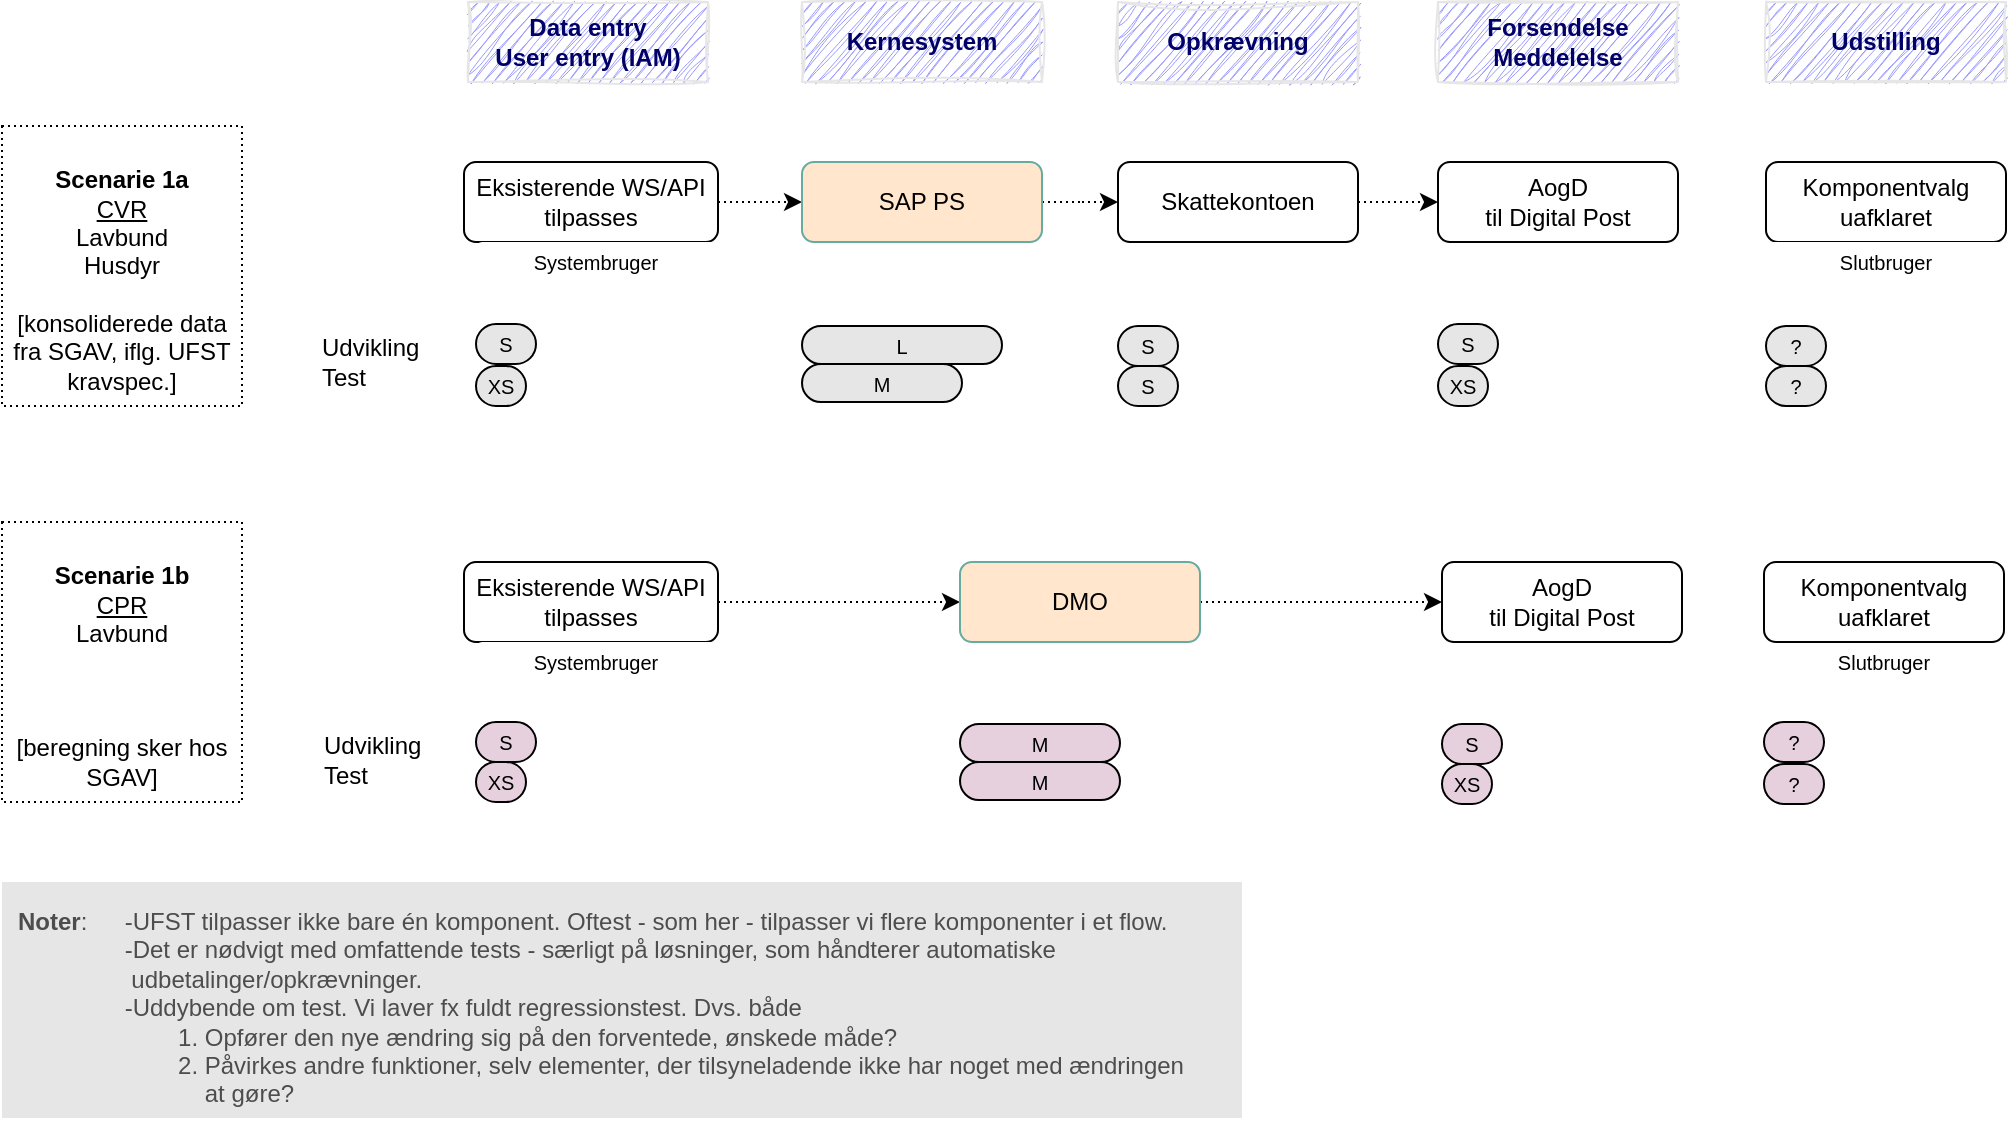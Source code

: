 <mxfile version="26.1.3" pages="2">
  <diagram name="Page-1" id="w52jkF3-wR7kU9HDOXUC">
    <mxGraphModel dx="1434" dy="866" grid="1" gridSize="10" guides="1" tooltips="1" connect="1" arrows="1" fold="1" page="1" pageScale="1" pageWidth="1169" pageHeight="827" math="0" shadow="0">
      <root>
        <mxCell id="0" />
        <mxCell id="1" parent="0" />
        <mxCell id="jPUYg1EqjeXe6Diemlhv-1" value="Data entry&lt;div&gt;User entry (IAM)&lt;/div&gt;" style="rounded=0;whiteSpace=wrap;html=1;fillColor=#9999FF;strokeColor=#E6E6E6;shadow=0;glass=0;sketch=1;curveFitting=1;jiggle=2;fontColor=#000066;fontStyle=1" parent="1" vertex="1">
          <mxGeometry x="273" y="160" width="120" height="40" as="geometry" />
        </mxCell>
        <mxCell id="jPUYg1EqjeXe6Diemlhv-2" value="Kernesystem" style="rounded=0;whiteSpace=wrap;html=1;fillColor=#9999FF;strokeColor=#E6E6E6;shadow=0;glass=0;sketch=1;curveFitting=1;jiggle=2;fontColor=#000066;fontStyle=1" parent="1" vertex="1">
          <mxGeometry x="440" y="160" width="120" height="40" as="geometry" />
        </mxCell>
        <mxCell id="jPUYg1EqjeXe6Diemlhv-3" value="Opkrævning" style="rounded=0;whiteSpace=wrap;html=1;fillColor=#9999FF;strokeColor=#E6E6E6;shadow=0;glass=0;sketch=1;curveFitting=1;jiggle=2;fontColor=#000066;fontStyle=1" parent="1" vertex="1">
          <mxGeometry x="598" y="160" width="120" height="40" as="geometry" />
        </mxCell>
        <mxCell id="jPUYg1EqjeXe6Diemlhv-4" value="Forsendelse&lt;div&gt;Meddelelse&lt;/div&gt;" style="rounded=0;whiteSpace=wrap;html=1;fillColor=#9999FF;strokeColor=#E6E6E6;shadow=0;glass=0;sketch=1;curveFitting=1;jiggle=2;fontColor=#000066;fontStyle=1" parent="1" vertex="1">
          <mxGeometry x="758" y="160" width="120" height="40" as="geometry" />
        </mxCell>
        <mxCell id="jPUYg1EqjeXe6Diemlhv-6" value="Udvikling&lt;div&gt;Test&lt;/div&gt;" style="rounded=0;whiteSpace=wrap;html=1;dashed=1;dashPattern=1 2;align=left;strokeColor=none;fillColor=none;spacing=1;verticalAlign=middle;" parent="1" vertex="1">
          <mxGeometry x="200" y="519" width="70" height="40" as="geometry" />
        </mxCell>
        <mxCell id="I2_qbIUxM6kLmOSu3rbW-24" style="edgeStyle=orthogonalEdgeStyle;rounded=0;orthogonalLoop=1;jettySize=auto;html=1;entryX=0;entryY=0.5;entryDx=0;entryDy=0;strokeWidth=1;strokeColor=#000000;dashed=1;dashPattern=1 2;" parent="1" source="jPUYg1EqjeXe6Diemlhv-8" target="jPUYg1EqjeXe6Diemlhv-9" edge="1">
          <mxGeometry relative="1" as="geometry" />
        </mxCell>
        <mxCell id="jPUYg1EqjeXe6Diemlhv-8" value="Eksisterende WS/API tilpasses" style="rounded=1;whiteSpace=wrap;html=1;" parent="1" vertex="1">
          <mxGeometry x="271" y="240" width="127" height="40" as="geometry" />
        </mxCell>
        <mxCell id="I2_qbIUxM6kLmOSu3rbW-25" style="edgeStyle=orthogonalEdgeStyle;rounded=0;orthogonalLoop=1;jettySize=auto;html=1;entryX=0;entryY=0.5;entryDx=0;entryDy=0;strokeWidth=1;strokeColor=#000000;dashed=1;dashPattern=1 2;" parent="1" source="jPUYg1EqjeXe6Diemlhv-9" target="jPUYg1EqjeXe6Diemlhv-11" edge="1">
          <mxGeometry relative="1" as="geometry" />
        </mxCell>
        <mxCell id="jPUYg1EqjeXe6Diemlhv-9" value="SAP PS" style="rounded=1;whiteSpace=wrap;html=1;fillColor=#ffe6cc;strokeColor=#67AB9F;" parent="1" vertex="1">
          <mxGeometry x="440" y="240" width="120" height="40" as="geometry" />
        </mxCell>
        <mxCell id="jPUYg1EqjeXe6Diemlhv-10" value="Udstilling" style="rounded=0;whiteSpace=wrap;html=1;fillColor=#9999FF;strokeColor=#E6E6E6;shadow=0;glass=0;sketch=1;curveFitting=1;jiggle=2;fontColor=#000066;fontStyle=1" parent="1" vertex="1">
          <mxGeometry x="922" y="160" width="120" height="40" as="geometry" />
        </mxCell>
        <mxCell id="I2_qbIUxM6kLmOSu3rbW-26" style="edgeStyle=orthogonalEdgeStyle;rounded=0;orthogonalLoop=1;jettySize=auto;html=1;entryX=0;entryY=0.5;entryDx=0;entryDy=0;strokeWidth=1;strokeColor=#000000;dashed=1;dashPattern=1 2;" parent="1" source="jPUYg1EqjeXe6Diemlhv-11" target="jPUYg1EqjeXe6Diemlhv-12" edge="1">
          <mxGeometry relative="1" as="geometry" />
        </mxCell>
        <mxCell id="jPUYg1EqjeXe6Diemlhv-11" value="Skattekontoen" style="rounded=1;whiteSpace=wrap;html=1;" parent="1" vertex="1">
          <mxGeometry x="598" y="240" width="120" height="40" as="geometry" />
        </mxCell>
        <mxCell id="jPUYg1EqjeXe6Diemlhv-12" value="AogD&lt;div&gt;til Digital Post&lt;/div&gt;" style="rounded=1;whiteSpace=wrap;html=1;" parent="1" vertex="1">
          <mxGeometry x="758" y="240" width="120" height="40" as="geometry" />
        </mxCell>
        <mxCell id="jPUYg1EqjeXe6Diemlhv-14" value="Komponentvalg&lt;div&gt;uafklaret&lt;/div&gt;" style="rounded=1;whiteSpace=wrap;html=1;" parent="1" vertex="1">
          <mxGeometry x="922" y="240" width="120" height="40" as="geometry" />
        </mxCell>
        <mxCell id="I2_qbIUxM6kLmOSu3rbW-8" value="&lt;div&gt;&lt;b&gt;&lt;br&gt;&lt;/b&gt;&lt;/div&gt;&lt;b&gt;&lt;div&gt;&lt;br&gt;&lt;/div&gt;Scenarie 1b&lt;/b&gt;&lt;div&gt;&lt;u&gt;CPR&lt;/u&gt;&lt;/div&gt;&lt;div&gt;Lavbund&lt;/div&gt;&lt;div&gt;&lt;br&gt;&lt;/div&gt;&lt;div&gt;&lt;br&gt;&lt;/div&gt;&lt;div&gt;&lt;br&gt;&lt;/div&gt;&lt;div&gt;[beregning sker hos SGAV]&lt;/div&gt;&lt;div&gt;&lt;br&gt;&lt;/div&gt;" style="rounded=0;whiteSpace=wrap;html=1;dashed=1;dashPattern=1 2;" parent="1" vertex="1">
          <mxGeometry x="40" y="420" width="120" height="140" as="geometry" />
        </mxCell>
        <mxCell id="I2_qbIUxM6kLmOSu3rbW-27" style="edgeStyle=orthogonalEdgeStyle;rounded=0;orthogonalLoop=1;jettySize=auto;html=1;strokeWidth=1;strokeColor=#000000;dashed=1;dashPattern=1 2;" parent="1" source="I2_qbIUxM6kLmOSu3rbW-9" target="I2_qbIUxM6kLmOSu3rbW-11" edge="1">
          <mxGeometry relative="1" as="geometry" />
        </mxCell>
        <mxCell id="I2_qbIUxM6kLmOSu3rbW-9" value="Eksisterende WS/API tilpasses" style="rounded=1;whiteSpace=wrap;html=1;" parent="1" vertex="1">
          <mxGeometry x="271" y="440" width="127" height="40" as="geometry" />
        </mxCell>
        <mxCell id="I2_qbIUxM6kLmOSu3rbW-28" style="edgeStyle=orthogonalEdgeStyle;rounded=0;orthogonalLoop=1;jettySize=auto;html=1;entryX=0;entryY=0.5;entryDx=0;entryDy=0;strokeWidth=1;strokeColor=#000000;dashed=1;dashPattern=1 2;" parent="1" source="I2_qbIUxM6kLmOSu3rbW-11" target="I2_qbIUxM6kLmOSu3rbW-12" edge="1">
          <mxGeometry relative="1" as="geometry" />
        </mxCell>
        <mxCell id="I2_qbIUxM6kLmOSu3rbW-11" value="DMO" style="rounded=1;whiteSpace=wrap;html=1;fillColor=#ffe6cc;strokeColor=#67AB9F;" parent="1" vertex="1">
          <mxGeometry x="519" y="440" width="120" height="40" as="geometry" />
        </mxCell>
        <mxCell id="I2_qbIUxM6kLmOSu3rbW-12" value="AogD&lt;div&gt;til Digital Post&lt;/div&gt;" style="rounded=1;whiteSpace=wrap;html=1;" parent="1" vertex="1">
          <mxGeometry x="760" y="440" width="120" height="40" as="geometry" />
        </mxCell>
        <mxCell id="RFjUGFnFEoxHwDggdkSX-1" value="&lt;font style=&quot;font-size: 10px;&quot;&gt;Slutbruger&lt;/font&gt;" style="rounded=1;whiteSpace=wrap;html=1;fontSize=9;strokeColor=none;" parent="1" vertex="1">
          <mxGeometry x="922" y="280" width="120" height="20" as="geometry" />
        </mxCell>
        <mxCell id="RFjUGFnFEoxHwDggdkSX-2" value="&lt;font style=&quot;font-size: 10px;&quot;&gt;Systembruger&lt;/font&gt;" style="rounded=1;whiteSpace=wrap;html=1;fontSize=9;strokeColor=none;" parent="1" vertex="1">
          <mxGeometry x="277" y="280" width="120" height="20" as="geometry" />
        </mxCell>
        <mxCell id="RFjUGFnFEoxHwDggdkSX-3" value="&lt;font style=&quot;font-size: 10px;&quot;&gt;Systembruger&lt;/font&gt;" style="rounded=1;whiteSpace=wrap;html=1;fontSize=9;strokeColor=none;" parent="1" vertex="1">
          <mxGeometry x="277" y="480" width="120" height="20" as="geometry" />
        </mxCell>
        <mxCell id="RFjUGFnFEoxHwDggdkSX-4" value="&lt;font style=&quot;font-size: 10px;&quot;&gt;Slutbruger&lt;/font&gt;" style="rounded=1;whiteSpace=wrap;html=1;fontSize=9;strokeColor=none;" parent="1" vertex="1">
          <mxGeometry x="921" y="480" width="120" height="20" as="geometry" />
        </mxCell>
        <mxCell id="RFjUGFnFEoxHwDggdkSX-5" value="Komponentvalg&lt;div&gt;uafklaret&lt;/div&gt;" style="rounded=1;whiteSpace=wrap;html=1;" parent="1" vertex="1">
          <mxGeometry x="921" y="440" width="120" height="40" as="geometry" />
        </mxCell>
        <mxCell id="9XvFDA7prS1c_WqJo-tQ-1" value="S" style="rounded=1;whiteSpace=wrap;html=1;arcSize=50;fontSize=10;fillColor=#E6E6E6;" vertex="1" parent="1">
          <mxGeometry x="277" y="321" width="30" height="20" as="geometry" />
        </mxCell>
        <mxCell id="9XvFDA7prS1c_WqJo-tQ-2" value="L" style="rounded=1;whiteSpace=wrap;html=1;arcSize=50;fontSize=10;fillColor=#E6E6E6;" vertex="1" parent="1">
          <mxGeometry x="440" y="322" width="100" height="19" as="geometry" />
        </mxCell>
        <mxCell id="9XvFDA7prS1c_WqJo-tQ-5" value="S" style="rounded=1;whiteSpace=wrap;html=1;arcSize=50;fontSize=10;fillColor=#E6E6E6;" vertex="1" parent="1">
          <mxGeometry x="598" y="322" width="30" height="20" as="geometry" />
        </mxCell>
        <mxCell id="9XvFDA7prS1c_WqJo-tQ-6" value="S" style="rounded=1;whiteSpace=wrap;html=1;arcSize=50;fontSize=10;fillColor=#E6E6E6;" vertex="1" parent="1">
          <mxGeometry x="758" y="321" width="30" height="20" as="geometry" />
        </mxCell>
        <mxCell id="9XvFDA7prS1c_WqJo-tQ-8" value="S" style="rounded=1;whiteSpace=wrap;html=1;arcSize=50;fontSize=10;fillColor=#E6D0DE;strokeColor=default;" vertex="1" parent="1">
          <mxGeometry x="277" y="520" width="30" height="20" as="geometry" />
        </mxCell>
        <mxCell id="9XvFDA7prS1c_WqJo-tQ-9" value="M" style="rounded=1;whiteSpace=wrap;html=1;arcSize=50;fontSize=10;fillColor=#E6D0DE;strokeColor=default;" vertex="1" parent="1">
          <mxGeometry x="519" y="521" width="80" height="19" as="geometry" />
        </mxCell>
        <mxCell id="9XvFDA7prS1c_WqJo-tQ-10" value="S" style="rounded=1;whiteSpace=wrap;html=1;arcSize=50;fontSize=10;fillColor=#E6D0DE;strokeColor=default;" vertex="1" parent="1">
          <mxGeometry x="760" y="521" width="30" height="20" as="geometry" />
        </mxCell>
        <mxCell id="9XvFDA7prS1c_WqJo-tQ-11" value="?" style="rounded=1;whiteSpace=wrap;html=1;arcSize=50;fontSize=10;fillColor=#E6E6E6;" vertex="1" parent="1">
          <mxGeometry x="922" y="322" width="30" height="20" as="geometry" />
        </mxCell>
        <mxCell id="9XvFDA7prS1c_WqJo-tQ-12" value="?" style="rounded=1;whiteSpace=wrap;html=1;arcSize=50;fontSize=10;fillColor=#E6D0DE;strokeColor=default;" vertex="1" parent="1">
          <mxGeometry x="921" y="520" width="30" height="20" as="geometry" />
        </mxCell>
        <mxCell id="9XvFDA7prS1c_WqJo-tQ-13" value="XS" style="rounded=1;whiteSpace=wrap;html=1;arcSize=50;fontSize=10;fillColor=#E6E6E6;" vertex="1" parent="1">
          <mxGeometry x="277" y="342" width="25" height="20" as="geometry" />
        </mxCell>
        <mxCell id="9XvFDA7prS1c_WqJo-tQ-14" value="XS" style="rounded=1;whiteSpace=wrap;html=1;arcSize=50;fontSize=10;fillColor=#E6D0DE;strokeColor=default;" vertex="1" parent="1">
          <mxGeometry x="277" y="540" width="25" height="20" as="geometry" />
        </mxCell>
        <mxCell id="9XvFDA7prS1c_WqJo-tQ-15" value="M" style="rounded=1;whiteSpace=wrap;html=1;arcSize=50;fontSize=10;fillColor=#E6D0DE;strokeColor=default;" vertex="1" parent="1">
          <mxGeometry x="519" y="540" width="80" height="19" as="geometry" />
        </mxCell>
        <mxCell id="9XvFDA7prS1c_WqJo-tQ-18" value="M" style="rounded=1;whiteSpace=wrap;html=1;arcSize=50;fontSize=10;fillColor=#E6E6E6;" vertex="1" parent="1">
          <mxGeometry x="440" y="341" width="80" height="19" as="geometry" />
        </mxCell>
        <mxCell id="9XvFDA7prS1c_WqJo-tQ-20" value="S" style="rounded=1;whiteSpace=wrap;html=1;arcSize=50;fontSize=10;fillColor=#E6E6E6;" vertex="1" parent="1">
          <mxGeometry x="598" y="342" width="30" height="20" as="geometry" />
        </mxCell>
        <mxCell id="9XvFDA7prS1c_WqJo-tQ-21" value="XS" style="rounded=1;whiteSpace=wrap;html=1;arcSize=50;fontSize=10;fillColor=#E6E6E6;" vertex="1" parent="1">
          <mxGeometry x="758" y="342" width="25" height="20" as="geometry" />
        </mxCell>
        <mxCell id="9XvFDA7prS1c_WqJo-tQ-22" value="XS" style="rounded=1;whiteSpace=wrap;html=1;arcSize=50;fontSize=10;fillColor=#E6D0DE;strokeColor=default;" vertex="1" parent="1">
          <mxGeometry x="760" y="541" width="25" height="20" as="geometry" />
        </mxCell>
        <mxCell id="9XvFDA7prS1c_WqJo-tQ-23" value="?" style="rounded=1;whiteSpace=wrap;html=1;arcSize=50;fontSize=10;fillColor=#E6E6E6;" vertex="1" parent="1">
          <mxGeometry x="922" y="342" width="30" height="20" as="geometry" />
        </mxCell>
        <mxCell id="9XvFDA7prS1c_WqJo-tQ-24" value="?" style="rounded=1;whiteSpace=wrap;html=1;arcSize=50;fontSize=10;fillColor=#E6D0DE;strokeColor=default;" vertex="1" parent="1">
          <mxGeometry x="921" y="541" width="30" height="20" as="geometry" />
        </mxCell>
        <mxCell id="9XvFDA7prS1c_WqJo-tQ-25" value="&lt;div&gt;&lt;b&gt;&lt;br&gt;&lt;/b&gt;&lt;/div&gt;&lt;b&gt;Scenarie 1a&lt;/b&gt;&lt;div&gt;&lt;u&gt;CVR&lt;/u&gt;&lt;/div&gt;&lt;div&gt;Lavbund&lt;/div&gt;&lt;div&gt;Husdyr&lt;/div&gt;&lt;div&gt;&lt;br&gt;&lt;/div&gt;&lt;div&gt;[konsoliderede data fra SGAV, iflg. UFST kravspec.]&lt;/div&gt;" style="rounded=0;whiteSpace=wrap;html=1;dashed=1;dashPattern=1 2;" vertex="1" parent="1">
          <mxGeometry x="40" y="222" width="120" height="140" as="geometry" />
        </mxCell>
        <mxCell id="9XvFDA7prS1c_WqJo-tQ-26" value="&lt;font&gt;Udvikling&lt;/font&gt;&lt;div&gt;&lt;font&gt;Test&lt;/font&gt;&lt;/div&gt;" style="rounded=0;whiteSpace=wrap;html=1;dashed=1;dashPattern=1 2;align=left;strokeColor=none;fillColor=none;spacing=0;verticalAlign=middle;" vertex="1" parent="1">
          <mxGeometry x="200" y="320" width="70" height="40" as="geometry" />
        </mxCell>
        <mxCell id="9XvFDA7prS1c_WqJo-tQ-27" value="&lt;div&gt;&lt;font style=&quot;color: rgb(77, 77, 77);&quot; face=&quot;Helvetica&quot;&gt;&lt;b&gt;Noter&lt;/b&gt;:&lt;span style=&quot;white-space: pre;&quot;&gt;&#x9;&lt;/span&gt;-UFST tilpasser ikke bare én komponent. Oftest - som her - tilpasser vi flere komponenter i et flow.&lt;/font&gt;&lt;/div&gt;&lt;div&gt;&lt;font style=&quot;color: rgb(77, 77, 77);&quot; face=&quot;Helvetica&quot;&gt;&lt;span style=&quot;white-space: pre;&quot;&gt;&#x9;&lt;/span&gt;&lt;span style=&quot;white-space: pre;&quot;&gt;&#x9;&lt;/span&gt;-Det er nødvigt med omfattende tests - særligt på løsninger, som håndterer automatiske &lt;span style=&quot;white-space: pre;&quot;&gt;&#x9;&lt;/span&gt;&lt;span style=&quot;white-space: pre;&quot;&gt;&#x9;&lt;/span&gt;&amp;nbsp;udbetalinger/opkrævninger.&lt;/font&gt;&lt;/div&gt;&lt;div&gt;&lt;font style=&quot;color: rgb(77, 77, 77);&quot; face=&quot;Helvetica&quot;&gt;&lt;span style=&quot;white-space: pre;&quot;&gt;&#x9;&lt;/span&gt;&lt;span style=&quot;white-space: pre;&quot;&gt;&#x9;&lt;/span&gt;-Uddybende om test. Vi laver fx fuldt regressionstest. Dvs. både&lt;/font&gt;&lt;/div&gt;&lt;div&gt;&lt;span style=&quot;background-color: initial;&quot;&gt;&lt;font style=&quot;color: rgb(77, 77, 77);&quot;&gt;&lt;span style=&quot;white-space: pre;&quot;&gt;&#x9;&lt;/span&gt;&lt;span style=&quot;white-space: pre;&quot;&gt;&#x9;&lt;/span&gt;&lt;span style=&quot;white-space: pre;&quot;&gt;&#x9;&lt;/span&gt;1. Opfører den nye ændring sig på den forventede, ønskede måde?&lt;/font&gt;&lt;/span&gt;&lt;/div&gt;&lt;div&gt;&lt;span style=&quot;background-color: initial;&quot;&gt;&lt;font style=&quot;color: rgb(77, 77, 77);&quot;&gt;&lt;span style=&quot;white-space: pre;&quot;&gt;&#x9;&lt;/span&gt;&lt;span style=&quot;white-space: pre;&quot;&gt;&#x9;&lt;/span&gt;&lt;span style=&quot;white-space: pre;&quot;&gt;&#x9;&lt;/span&gt;2. Påvirkes andre funktioner, selv elementer, der tilsyneladende ikke har noget med ændringen &lt;span style=&quot;white-space: pre;&quot;&gt;&#x9;&lt;/span&gt;&lt;span style=&quot;white-space: pre;&quot;&gt;&#x9;&lt;/span&gt;&lt;span style=&quot;white-space: pre;&quot;&gt;&#x9;&lt;/span&gt;&amp;nbsp; &amp;nbsp; at gøre?&lt;/font&gt;&lt;/span&gt;&lt;/div&gt;&lt;div&gt;&lt;br&gt;&lt;/div&gt;" style="rounded=0;whiteSpace=wrap;html=1;dashed=1;dashPattern=1 2;align=left;verticalAlign=top;spacingLeft=4;spacing=4;strokeColor=none;fillColor=#E6E6E6;spacingBottom=2;spacingTop=4;" vertex="1" parent="1">
          <mxGeometry x="40" y="600" width="620" height="118" as="geometry" />
        </mxCell>
      </root>
    </mxGraphModel>
  </diagram>
  <diagram id="lDGCoRgxa4W9dzSs3qXx" name="Page-2">
    <mxGraphModel grid="1" page="1" gridSize="10" guides="1" tooltips="1" connect="1" arrows="1" fold="1" pageScale="1" pageWidth="1169" pageHeight="1654" math="0" shadow="0">
      <root>
        <mxCell id="0" />
        <mxCell id="1" parent="0" />
      </root>
    </mxGraphModel>
  </diagram>
</mxfile>
